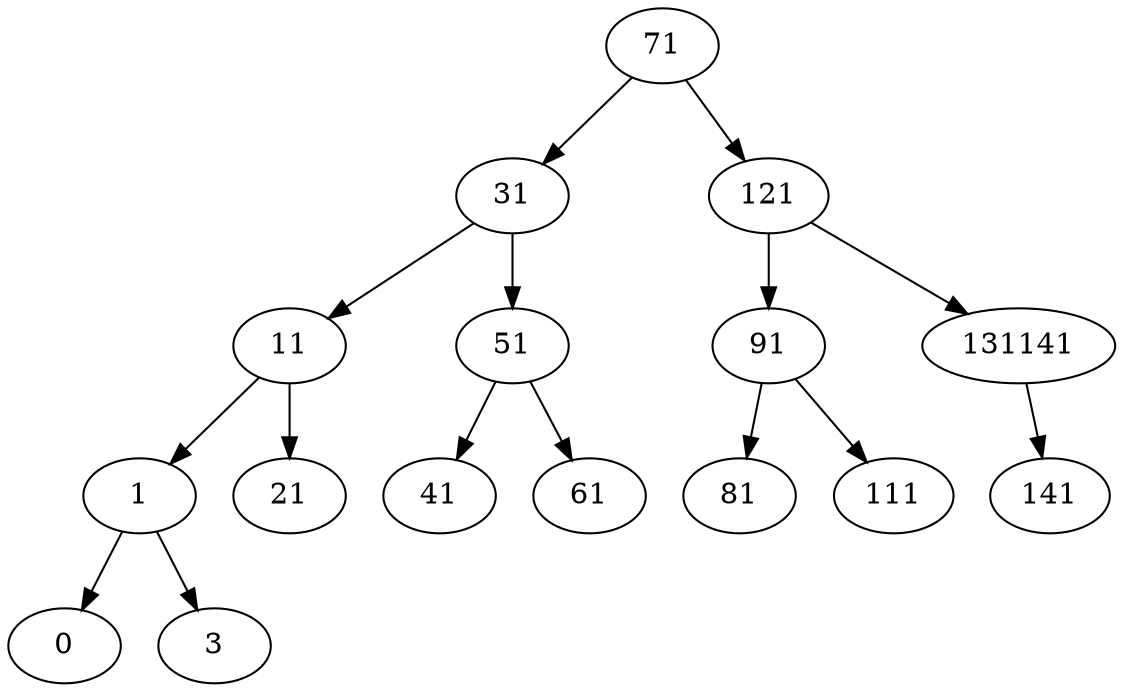 digraph my_graph {
71 -> 31;
71 -> 121;
121 -> 91;
121 -> 131141;
131141 -> 141;
91 -> 81;
91 -> 111;
31 -> 11;
31 -> 51;
51 -> 41;
51 -> 61;
11 -> 1;
11 -> 21;
1 -> 0;
1 -> 3;
}
